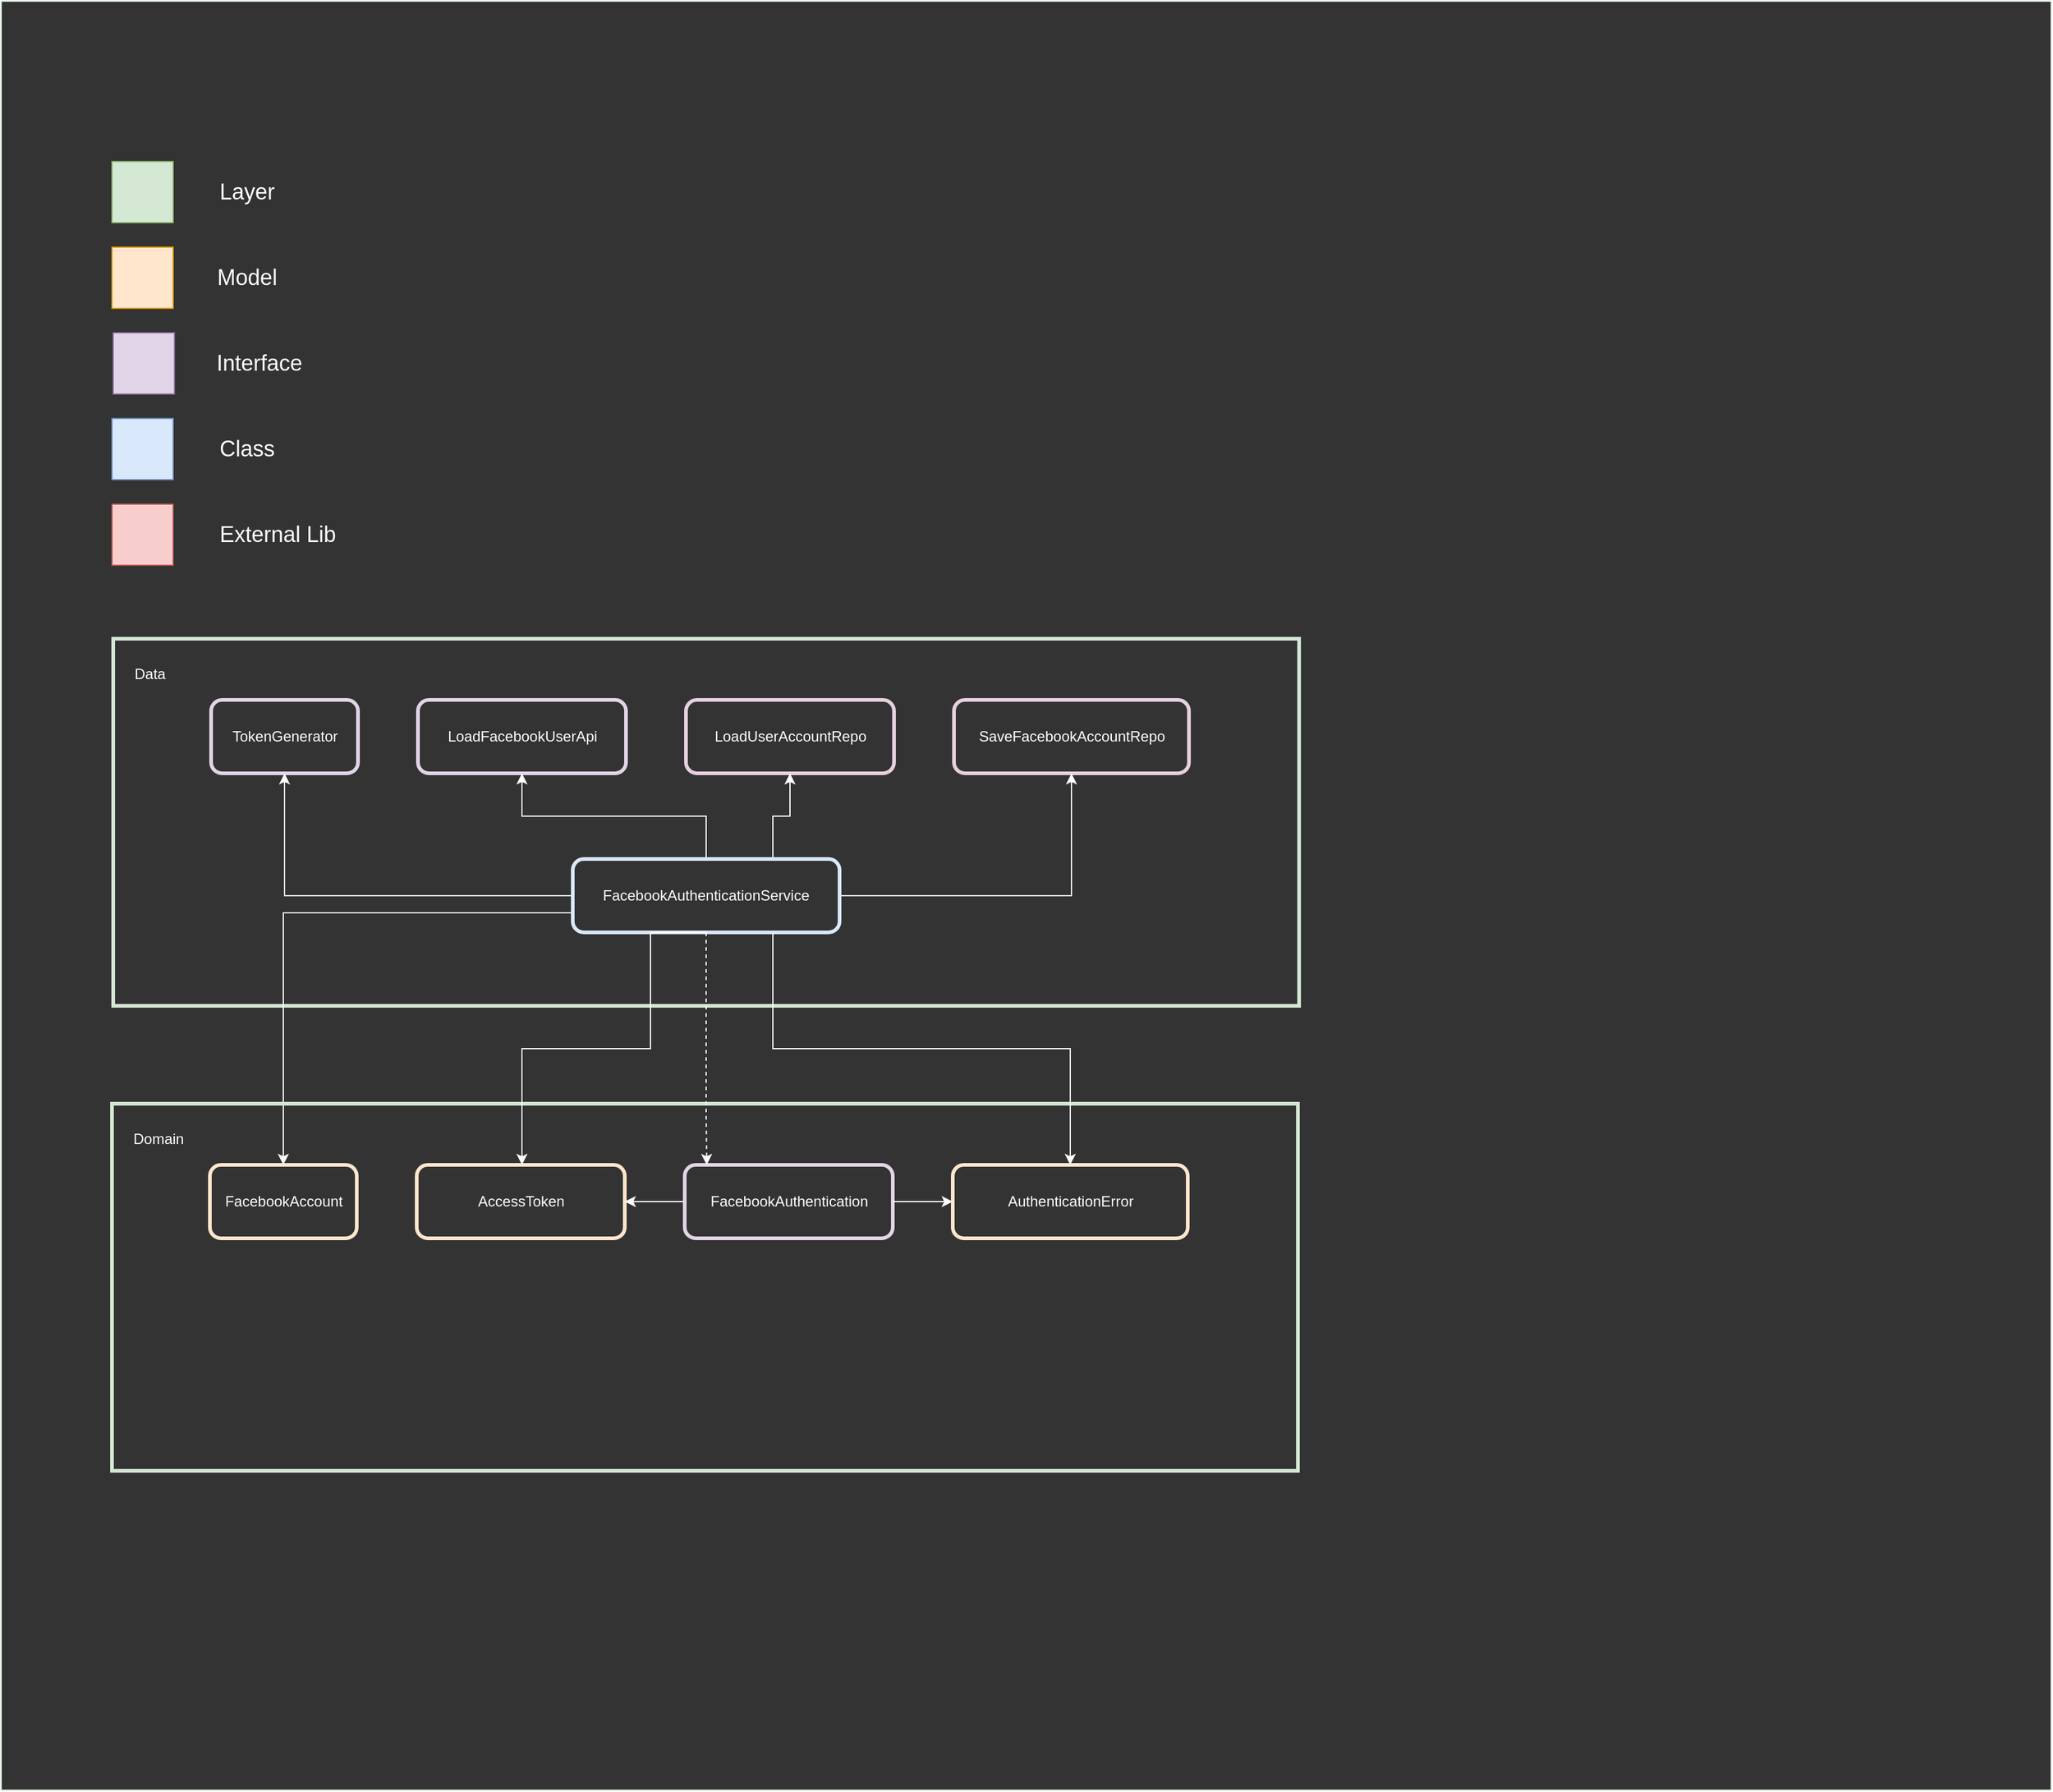 <mxfile version="12.2.4" pages="1"><diagram id="4_TEXjyPFrQmfwc6tynp" name="Page-1"><mxGraphModel dx="2218" dy="2103" grid="1" gridSize="10" guides="1" tooltips="1" connect="1" arrows="1" fold="1" page="1" pageScale="1" pageWidth="850" pageHeight="1100" math="0" shadow="0"><root><mxCell id="0"/><mxCell id="1" parent="0"/><mxCell id="77" value="" style="group" parent="1" vertex="1" connectable="0"><mxGeometry x="-404" y="-731" width="1675" height="1462" as="geometry"/></mxCell><mxCell id="48" value="" style="rounded=0;whiteSpace=wrap;html=1;strokeColor=#D5E8D4;fillColor=#333333;align=center;" parent="77" vertex="1"><mxGeometry width="1675" height="1462" as="geometry"/></mxCell><mxCell id="19" value="" style="group" parent="77" vertex="1" connectable="0"><mxGeometry x="90.5" y="131" width="140" height="50" as="geometry"/></mxCell><mxCell id="2" value="" style="whiteSpace=wrap;html=1;aspect=fixed;fillColor=#d5e8d4;strokeColor=#82b366;" parent="19" vertex="1"><mxGeometry width="50" height="50" as="geometry"/></mxCell><mxCell id="3" value="&lt;font style=&quot;font-size: 18px&quot;&gt;Layer&lt;/font&gt;" style="text;html=1;strokeColor=none;fillColor=none;align=center;verticalAlign=middle;whiteSpace=wrap;rounded=0;fontColor=#FFFFFF;" parent="19" vertex="1"><mxGeometry x="80" y="5" width="60" height="40" as="geometry"/></mxCell><mxCell id="20" value="" style="group" parent="77" vertex="1" connectable="0"><mxGeometry x="90.5" y="201" width="140" height="50" as="geometry"/></mxCell><mxCell id="21" value="" style="whiteSpace=wrap;html=1;aspect=fixed;fillColor=#ffe6cc;strokeColor=#d79b00;" parent="20" vertex="1"><mxGeometry width="50" height="50" as="geometry"/></mxCell><mxCell id="22" value="&lt;font style=&quot;font-size: 18px&quot;&gt;Model&lt;/font&gt;" style="text;html=1;strokeColor=none;fillColor=none;align=center;verticalAlign=middle;whiteSpace=wrap;rounded=0;fontColor=#FFFFFF;" parent="20" vertex="1"><mxGeometry x="80" y="5" width="60" height="40" as="geometry"/></mxCell><mxCell id="23" value="" style="group" parent="77" vertex="1" connectable="0"><mxGeometry x="91.5" y="271" width="140" height="50" as="geometry"/></mxCell><mxCell id="24" value="" style="whiteSpace=wrap;html=1;aspect=fixed;fillColor=#e1d5e7;strokeColor=#9673a6;" parent="23" vertex="1"><mxGeometry width="50" height="50" as="geometry"/></mxCell><mxCell id="25" value="&lt;font style=&quot;font-size: 18px&quot;&gt;Interface&lt;/font&gt;" style="text;html=1;strokeColor=none;fillColor=none;align=center;verticalAlign=middle;whiteSpace=wrap;rounded=0;fontColor=#FFFFFF;" parent="23" vertex="1"><mxGeometry x="89" y="5" width="60" height="40" as="geometry"/></mxCell><mxCell id="30" value="" style="group" parent="77" vertex="1" connectable="0"><mxGeometry x="90.5" y="341" width="140" height="50" as="geometry"/></mxCell><mxCell id="31" value="" style="whiteSpace=wrap;html=1;aspect=fixed;fillColor=#dae8fc;strokeColor=#6c8ebf;" parent="30" vertex="1"><mxGeometry width="50" height="50" as="geometry"/></mxCell><mxCell id="32" value="&lt;font style=&quot;font-size: 18px&quot;&gt;Class&lt;/font&gt;" style="text;html=1;strokeColor=none;fillColor=none;align=center;verticalAlign=middle;whiteSpace=wrap;rounded=0;fontColor=#FFFFFF;" parent="30" vertex="1"><mxGeometry x="80" y="5" width="60" height="40" as="geometry"/></mxCell><mxCell id="33" value="" style="group" parent="77" vertex="1" connectable="0"><mxGeometry x="90.5" y="411" width="190" height="50" as="geometry"/></mxCell><mxCell id="34" value="" style="whiteSpace=wrap;html=1;aspect=fixed;fillColor=#f8cecc;strokeColor=#b85450;" parent="33" vertex="1"><mxGeometry width="50" height="50" as="geometry"/></mxCell><mxCell id="35" value="&lt;font style=&quot;font-size: 18px&quot;&gt;External Lib&lt;/font&gt;" style="text;html=1;strokeColor=none;fillColor=none;align=center;verticalAlign=middle;whiteSpace=wrap;rounded=0;fontColor=#FFFFFF;" parent="33" vertex="1"><mxGeometry x="80" y="5" width="110" height="40" as="geometry"/></mxCell><mxCell id="36" value="&lt;font color=&quot;#ffffff&quot;&gt;Data&lt;/font&gt;" style="rounded=0;whiteSpace=wrap;html=1;verticalAlign=top;align=left;spacingLeft=15;spacingTop=15;strokeColor=#D5E8D4;fillColor=none;strokeWidth=3;" parent="77" vertex="1"><mxGeometry x="91.5" y="521" width="969" height="300" as="geometry"/></mxCell><mxCell id="38" value="TokenGenerator" style="rounded=1;whiteSpace=wrap;html=1;align=center;labelBorderColor=#333333;strokeColor=#E1D5E7;fontColor=#FFFFFF;labelBackgroundColor=#333333;fillColor=#333333;strokeWidth=3;" parent="77" vertex="1"><mxGeometry x="171.5" y="571" width="120" height="60" as="geometry"/></mxCell><mxCell id="39" value="LoadFacebookUserApi" style="rounded=1;whiteSpace=wrap;html=1;align=center;labelBorderColor=none;strokeColor=#E1D5E7;fillColor=#333333;fontColor=#FFFFFF;strokeWidth=3;" parent="77" vertex="1"><mxGeometry x="340.5" y="571" width="170" height="60" as="geometry"/></mxCell><mxCell id="40" value="LoadUserAccountRepo" style="rounded=1;whiteSpace=wrap;html=1;align=center;labelBorderColor=none;strokeColor=#E6D0DE;fillColor=#333333;fontColor=#FFFFFF;strokeWidth=3;" parent="77" vertex="1"><mxGeometry x="559.5" y="571" width="170" height="60" as="geometry"/></mxCell><mxCell id="41" value="SaveFacebookAccountRepo" style="rounded=1;whiteSpace=wrap;html=1;align=center;labelBorderColor=none;strokeColor=#E6D0DE;fillColor=#333333;fontColor=#FFFFFF;strokeWidth=3;" parent="77" vertex="1"><mxGeometry x="778.5" y="571" width="192" height="60" as="geometry"/></mxCell><mxCell id="43" style="edgeStyle=orthogonalEdgeStyle;rounded=0;orthogonalLoop=1;jettySize=auto;html=1;exitX=0.5;exitY=0;exitDx=0;exitDy=0;entryX=0.5;entryY=1;entryDx=0;entryDy=0;strokeColor=#FFFFFF;" parent="77" source="42" target="39" edge="1"><mxGeometry relative="1" as="geometry"/></mxCell><mxCell id="44" style="edgeStyle=orthogonalEdgeStyle;rounded=0;orthogonalLoop=1;jettySize=auto;html=1;exitX=0;exitY=0.5;exitDx=0;exitDy=0;entryX=0.5;entryY=1;entryDx=0;entryDy=0;strokeColor=#FFFFFF;" parent="77" source="42" target="38" edge="1"><mxGeometry relative="1" as="geometry"/></mxCell><mxCell id="45" style="edgeStyle=orthogonalEdgeStyle;rounded=0;orthogonalLoop=1;jettySize=auto;html=1;exitX=0.75;exitY=0;exitDx=0;exitDy=0;entryX=0.5;entryY=1;entryDx=0;entryDy=0;strokeColor=#FFFFFF;" parent="77" source="42" target="40" edge="1"><mxGeometry relative="1" as="geometry"/></mxCell><mxCell id="46" style="edgeStyle=orthogonalEdgeStyle;rounded=0;orthogonalLoop=1;jettySize=auto;html=1;exitX=1;exitY=0.5;exitDx=0;exitDy=0;entryX=0.5;entryY=1;entryDx=0;entryDy=0;strokeColor=#FFFFFF;" parent="77" source="42" target="41" edge="1"><mxGeometry relative="1" as="geometry"/></mxCell><mxCell id="75" style="edgeStyle=orthogonalEdgeStyle;rounded=0;orthogonalLoop=1;jettySize=auto;html=1;strokeColor=#FFFFFF;fontColor=#FFFFFF;" parent="77" target="62" edge="1"><mxGeometry relative="1" as="geometry"><mxPoint x="466.5" y="745" as="sourcePoint"/><Array as="points"><mxPoint x="230.5" y="745"/></Array></mxGeometry></mxCell><mxCell id="42" value="FacebookAuthenticationService" style="rounded=1;whiteSpace=wrap;html=1;align=center;strokeWidth=3;strokeColor=#DAE8FC;fillColor=#333333;fontColor=#FFFFFF;" parent="77" vertex="1"><mxGeometry x="467" y="701" width="218" height="60" as="geometry"/></mxCell><mxCell id="61" value="&lt;font color=&quot;#ffffff&quot;&gt;Domain&lt;/font&gt;" style="rounded=0;whiteSpace=wrap;html=1;verticalAlign=top;align=left;spacingLeft=15;spacingTop=15;strokeColor=#D5E8D4;fillColor=none;strokeWidth=3;" parent="77" vertex="1"><mxGeometry x="90.5" y="901" width="969" height="300" as="geometry"/></mxCell><mxCell id="62" value="FacebookAccount" style="rounded=1;whiteSpace=wrap;html=1;align=center;labelBorderColor=#333333;strokeColor=#FFE6CC;fontColor=#FFFFFF;labelBackgroundColor=#333333;fillColor=#333333;strokeWidth=3;" parent="77" vertex="1"><mxGeometry x="170.5" y="951" width="120" height="60" as="geometry"/></mxCell><mxCell id="63" value="AccessToken" style="rounded=1;whiteSpace=wrap;html=1;align=center;labelBorderColor=none;strokeColor=#FFE6CC;fillColor=#333333;fontColor=#FFFFFF;strokeWidth=3;" parent="77" vertex="1"><mxGeometry x="339.5" y="951" width="170" height="60" as="geometry"/></mxCell><mxCell id="74" style="edgeStyle=orthogonalEdgeStyle;rounded=0;orthogonalLoop=1;jettySize=auto;html=1;exitX=0.5;exitY=1;exitDx=0;exitDy=0;strokeColor=#FFFFFF;fontColor=#FFFFFF;" parent="77" source="42" target="63" edge="1"><mxGeometry relative="1" as="geometry"><Array as="points"><mxPoint x="530.5" y="761"/><mxPoint x="530.5" y="856"/><mxPoint x="425.5" y="856"/></Array></mxGeometry></mxCell><mxCell id="71" style="edgeStyle=orthogonalEdgeStyle;rounded=0;orthogonalLoop=1;jettySize=auto;html=1;exitX=0;exitY=0.5;exitDx=0;exitDy=0;entryX=1;entryY=0.5;entryDx=0;entryDy=0;strokeColor=#FFFFFF;fontColor=#FFFFFF;" parent="77" source="64" target="63" edge="1"><mxGeometry relative="1" as="geometry"/></mxCell><mxCell id="64" value="FacebookAuthentication" style="rounded=1;whiteSpace=wrap;html=1;align=center;labelBorderColor=none;strokeColor=#E1D5E7;fillColor=#333333;fontColor=#FFFFFF;strokeWidth=3;" parent="77" vertex="1"><mxGeometry x="558.5" y="951" width="170" height="60" as="geometry"/></mxCell><mxCell id="76" style="edgeStyle=orthogonalEdgeStyle;rounded=0;orthogonalLoop=1;jettySize=auto;html=1;strokeColor=#FFFFFF;fontColor=#FFFFFF;dashed=1;" parent="77" source="42" target="64" edge="1"><mxGeometry relative="1" as="geometry"><Array as="points"><mxPoint x="576.5" y="911"/><mxPoint x="576.5" y="911"/></Array></mxGeometry></mxCell><mxCell id="65" value="AuthenticationError" style="rounded=1;whiteSpace=wrap;html=1;align=center;labelBorderColor=none;strokeColor=#FFE6CC;fillColor=#333333;fontColor=#FFFFFF;strokeWidth=3;" parent="77" vertex="1"><mxGeometry x="777.5" y="951" width="192" height="60" as="geometry"/></mxCell><mxCell id="73" style="edgeStyle=orthogonalEdgeStyle;rounded=0;orthogonalLoop=1;jettySize=auto;html=1;strokeColor=#FFFFFF;fontColor=#FFFFFF;exitX=0.75;exitY=1;exitDx=0;exitDy=0;" parent="77" source="42" target="65" edge="1"><mxGeometry relative="1" as="geometry"/></mxCell><mxCell id="72" style="edgeStyle=orthogonalEdgeStyle;rounded=0;orthogonalLoop=1;jettySize=auto;html=1;exitX=1;exitY=0.5;exitDx=0;exitDy=0;entryX=0;entryY=0.5;entryDx=0;entryDy=0;strokeColor=#FFFFFF;fontColor=#FFFFFF;" parent="77" source="64" target="65" edge="1"><mxGeometry relative="1" as="geometry"/></mxCell></root></mxGraphModel></diagram></mxfile>
